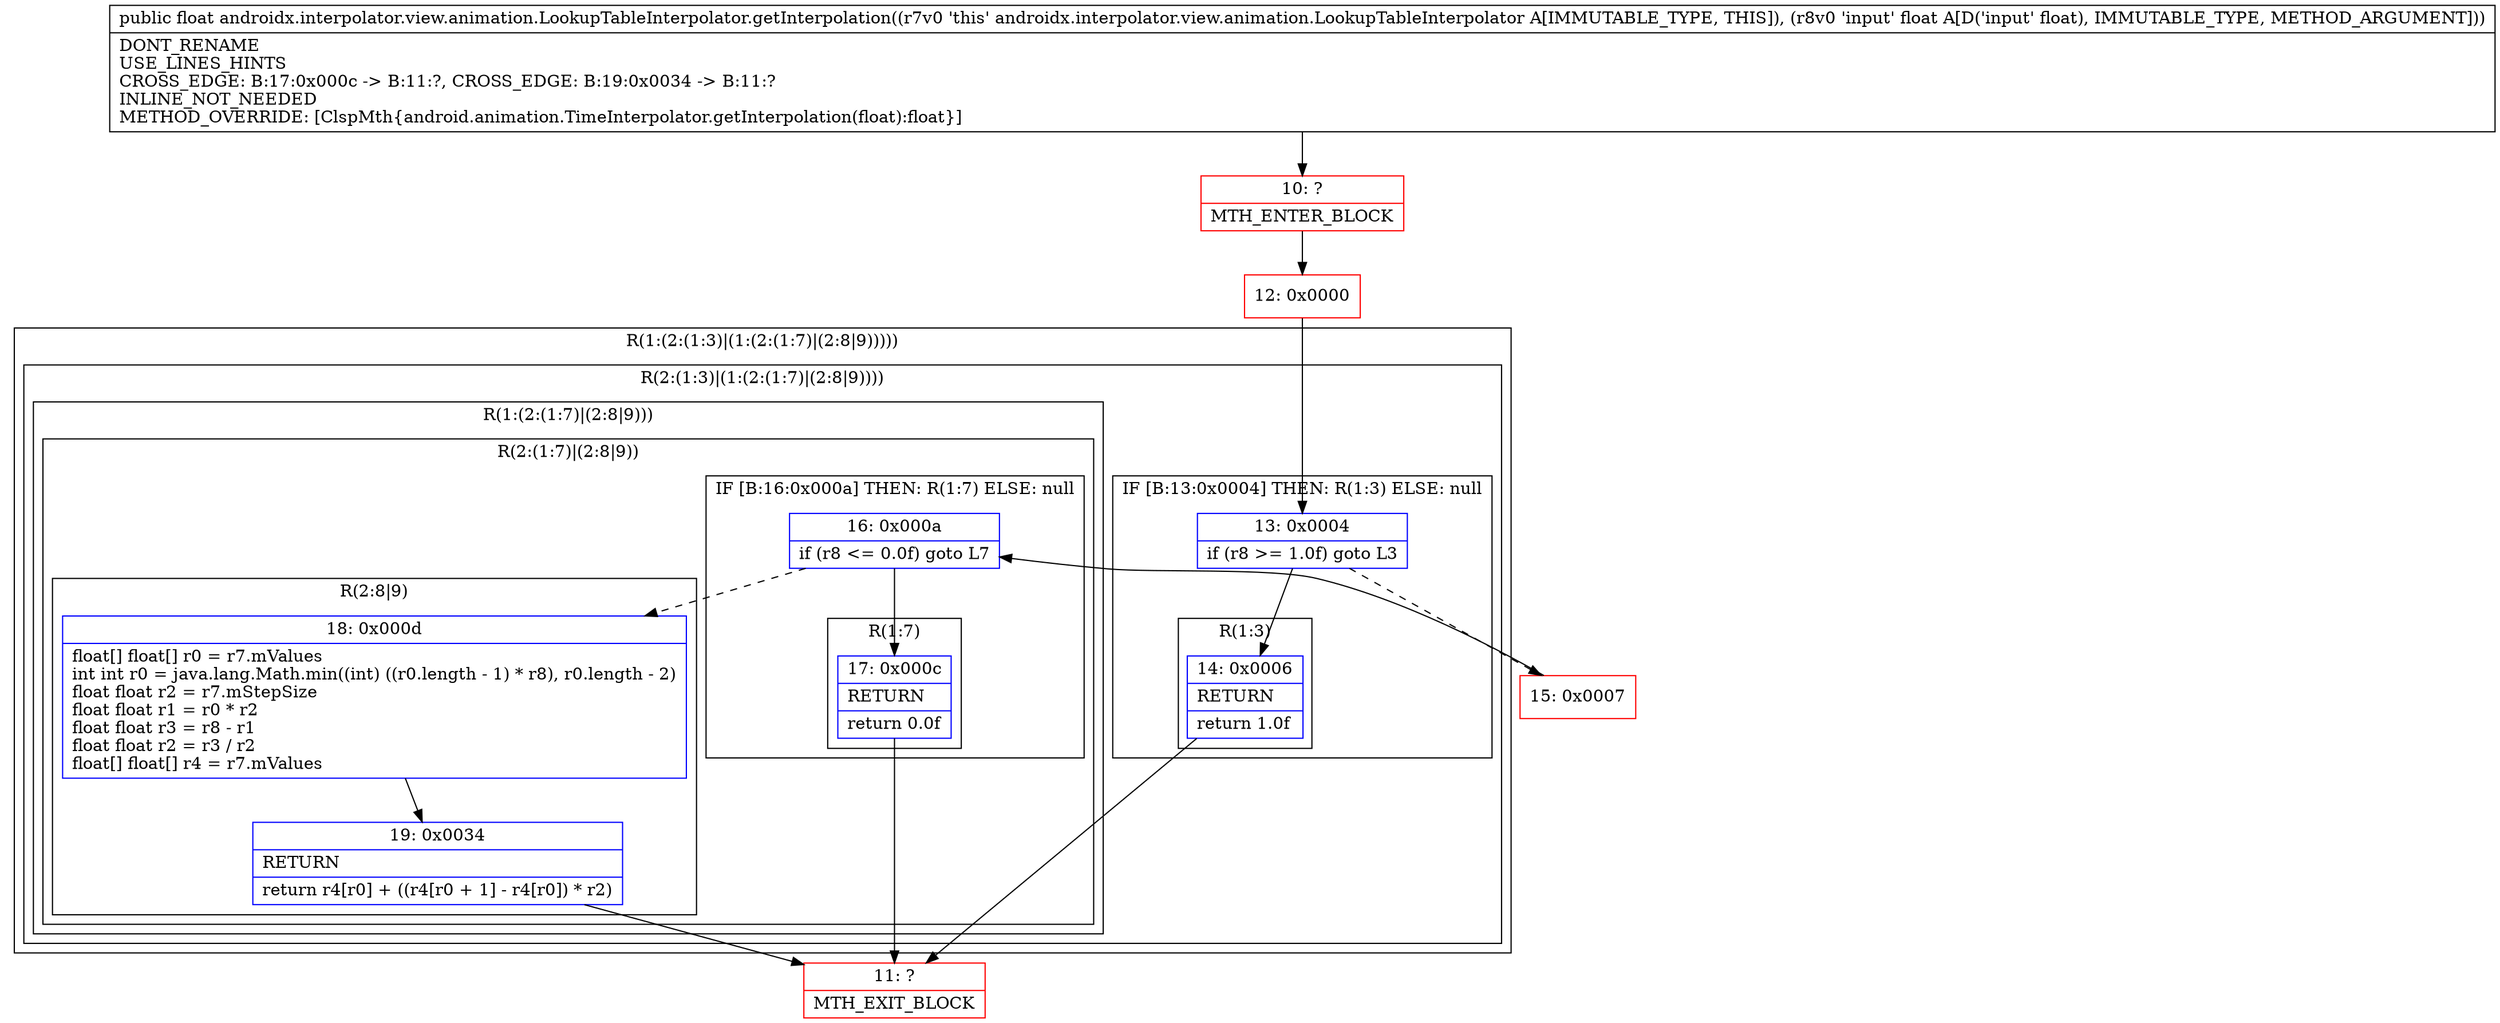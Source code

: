 digraph "CFG forandroidx.interpolator.view.animation.LookupTableInterpolator.getInterpolation(F)F" {
subgraph cluster_Region_1741115769 {
label = "R(1:(2:(1:3)|(1:(2:(1:7)|(2:8|9)))))";
node [shape=record,color=blue];
subgraph cluster_Region_163245855 {
label = "R(2:(1:3)|(1:(2:(1:7)|(2:8|9))))";
node [shape=record,color=blue];
subgraph cluster_IfRegion_1770049458 {
label = "IF [B:13:0x0004] THEN: R(1:3) ELSE: null";
node [shape=record,color=blue];
Node_13 [shape=record,label="{13\:\ 0x0004|if (r8 \>= 1.0f) goto L3\l}"];
subgraph cluster_Region_284786709 {
label = "R(1:3)";
node [shape=record,color=blue];
Node_14 [shape=record,label="{14\:\ 0x0006|RETURN\l|return 1.0f\l}"];
}
}
subgraph cluster_Region_1307072490 {
label = "R(1:(2:(1:7)|(2:8|9)))";
node [shape=record,color=blue];
subgraph cluster_Region_334793567 {
label = "R(2:(1:7)|(2:8|9))";
node [shape=record,color=blue];
subgraph cluster_IfRegion_2095463372 {
label = "IF [B:16:0x000a] THEN: R(1:7) ELSE: null";
node [shape=record,color=blue];
Node_16 [shape=record,label="{16\:\ 0x000a|if (r8 \<= 0.0f) goto L7\l}"];
subgraph cluster_Region_549709165 {
label = "R(1:7)";
node [shape=record,color=blue];
Node_17 [shape=record,label="{17\:\ 0x000c|RETURN\l|return 0.0f\l}"];
}
}
subgraph cluster_Region_1866593121 {
label = "R(2:8|9)";
node [shape=record,color=blue];
Node_18 [shape=record,label="{18\:\ 0x000d|float[] float[] r0 = r7.mValues\lint int r0 = java.lang.Math.min((int) ((r0.length \- 1) * r8), r0.length \- 2)\lfloat float r2 = r7.mStepSize\lfloat float r1 = r0 * r2\lfloat float r3 = r8 \- r1\lfloat float r2 = r3 \/ r2\lfloat[] float[] r4 = r7.mValues\l}"];
Node_19 [shape=record,label="{19\:\ 0x0034|RETURN\l|return r4[r0] + ((r4[r0 + 1] \- r4[r0]) * r2)\l}"];
}
}
}
}
}
Node_10 [shape=record,color=red,label="{10\:\ ?|MTH_ENTER_BLOCK\l}"];
Node_12 [shape=record,color=red,label="{12\:\ 0x0000}"];
Node_11 [shape=record,color=red,label="{11\:\ ?|MTH_EXIT_BLOCK\l}"];
Node_15 [shape=record,color=red,label="{15\:\ 0x0007}"];
MethodNode[shape=record,label="{public float androidx.interpolator.view.animation.LookupTableInterpolator.getInterpolation((r7v0 'this' androidx.interpolator.view.animation.LookupTableInterpolator A[IMMUTABLE_TYPE, THIS]), (r8v0 'input' float A[D('input' float), IMMUTABLE_TYPE, METHOD_ARGUMENT]))  | DONT_RENAME\lUSE_LINES_HINTS\lCROSS_EDGE: B:17:0x000c \-\> B:11:?, CROSS_EDGE: B:19:0x0034 \-\> B:11:?\lINLINE_NOT_NEEDED\lMETHOD_OVERRIDE: [ClspMth\{android.animation.TimeInterpolator.getInterpolation(float):float\}]\l}"];
MethodNode -> Node_10;Node_13 -> Node_14;
Node_13 -> Node_15[style=dashed];
Node_14 -> Node_11;
Node_16 -> Node_17;
Node_16 -> Node_18[style=dashed];
Node_17 -> Node_11;
Node_18 -> Node_19;
Node_19 -> Node_11;
Node_10 -> Node_12;
Node_12 -> Node_13;
Node_15 -> Node_16;
}

